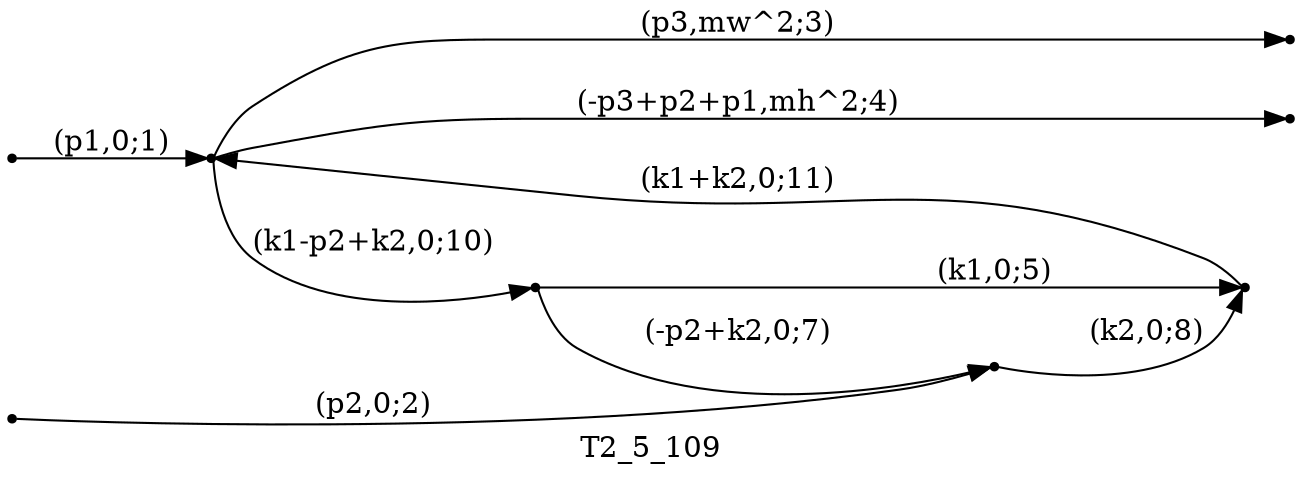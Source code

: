 digraph T2_5_109 {
  label="T2_5_109";
  rankdir="LR";
  subgraph edges {
    -1 -> 4 [label="(p1,0;1)"];
    -2 -> 1 [label="(p2,0;2)"];
    4 -> -3 [label="(p3,mw^2;3)"];
    4 -> -4 [label="(-p3+p2+p1,mh^2;4)"];
    2 -> 3 [label="(k1,0;5)"];
    2 -> 1 [label="(-p2+k2,0;7)"];
    1 -> 3 [label="(k2,0;8)"];
    4 -> 2 [label="(k1-p2+k2,0;10)"];
    3 -> 4 [label="(k1+k2,0;11)"];
  }
  subgraph incoming { rank="source"; -1; -2; }
  subgraph outgoing { rank="sink"; -3; -4; }
-4 [shape=point];
-3 [shape=point];
-2 [shape=point];
-1 [shape=point];
1 [shape=point];
2 [shape=point];
3 [shape=point];
4 [shape=point];
}

